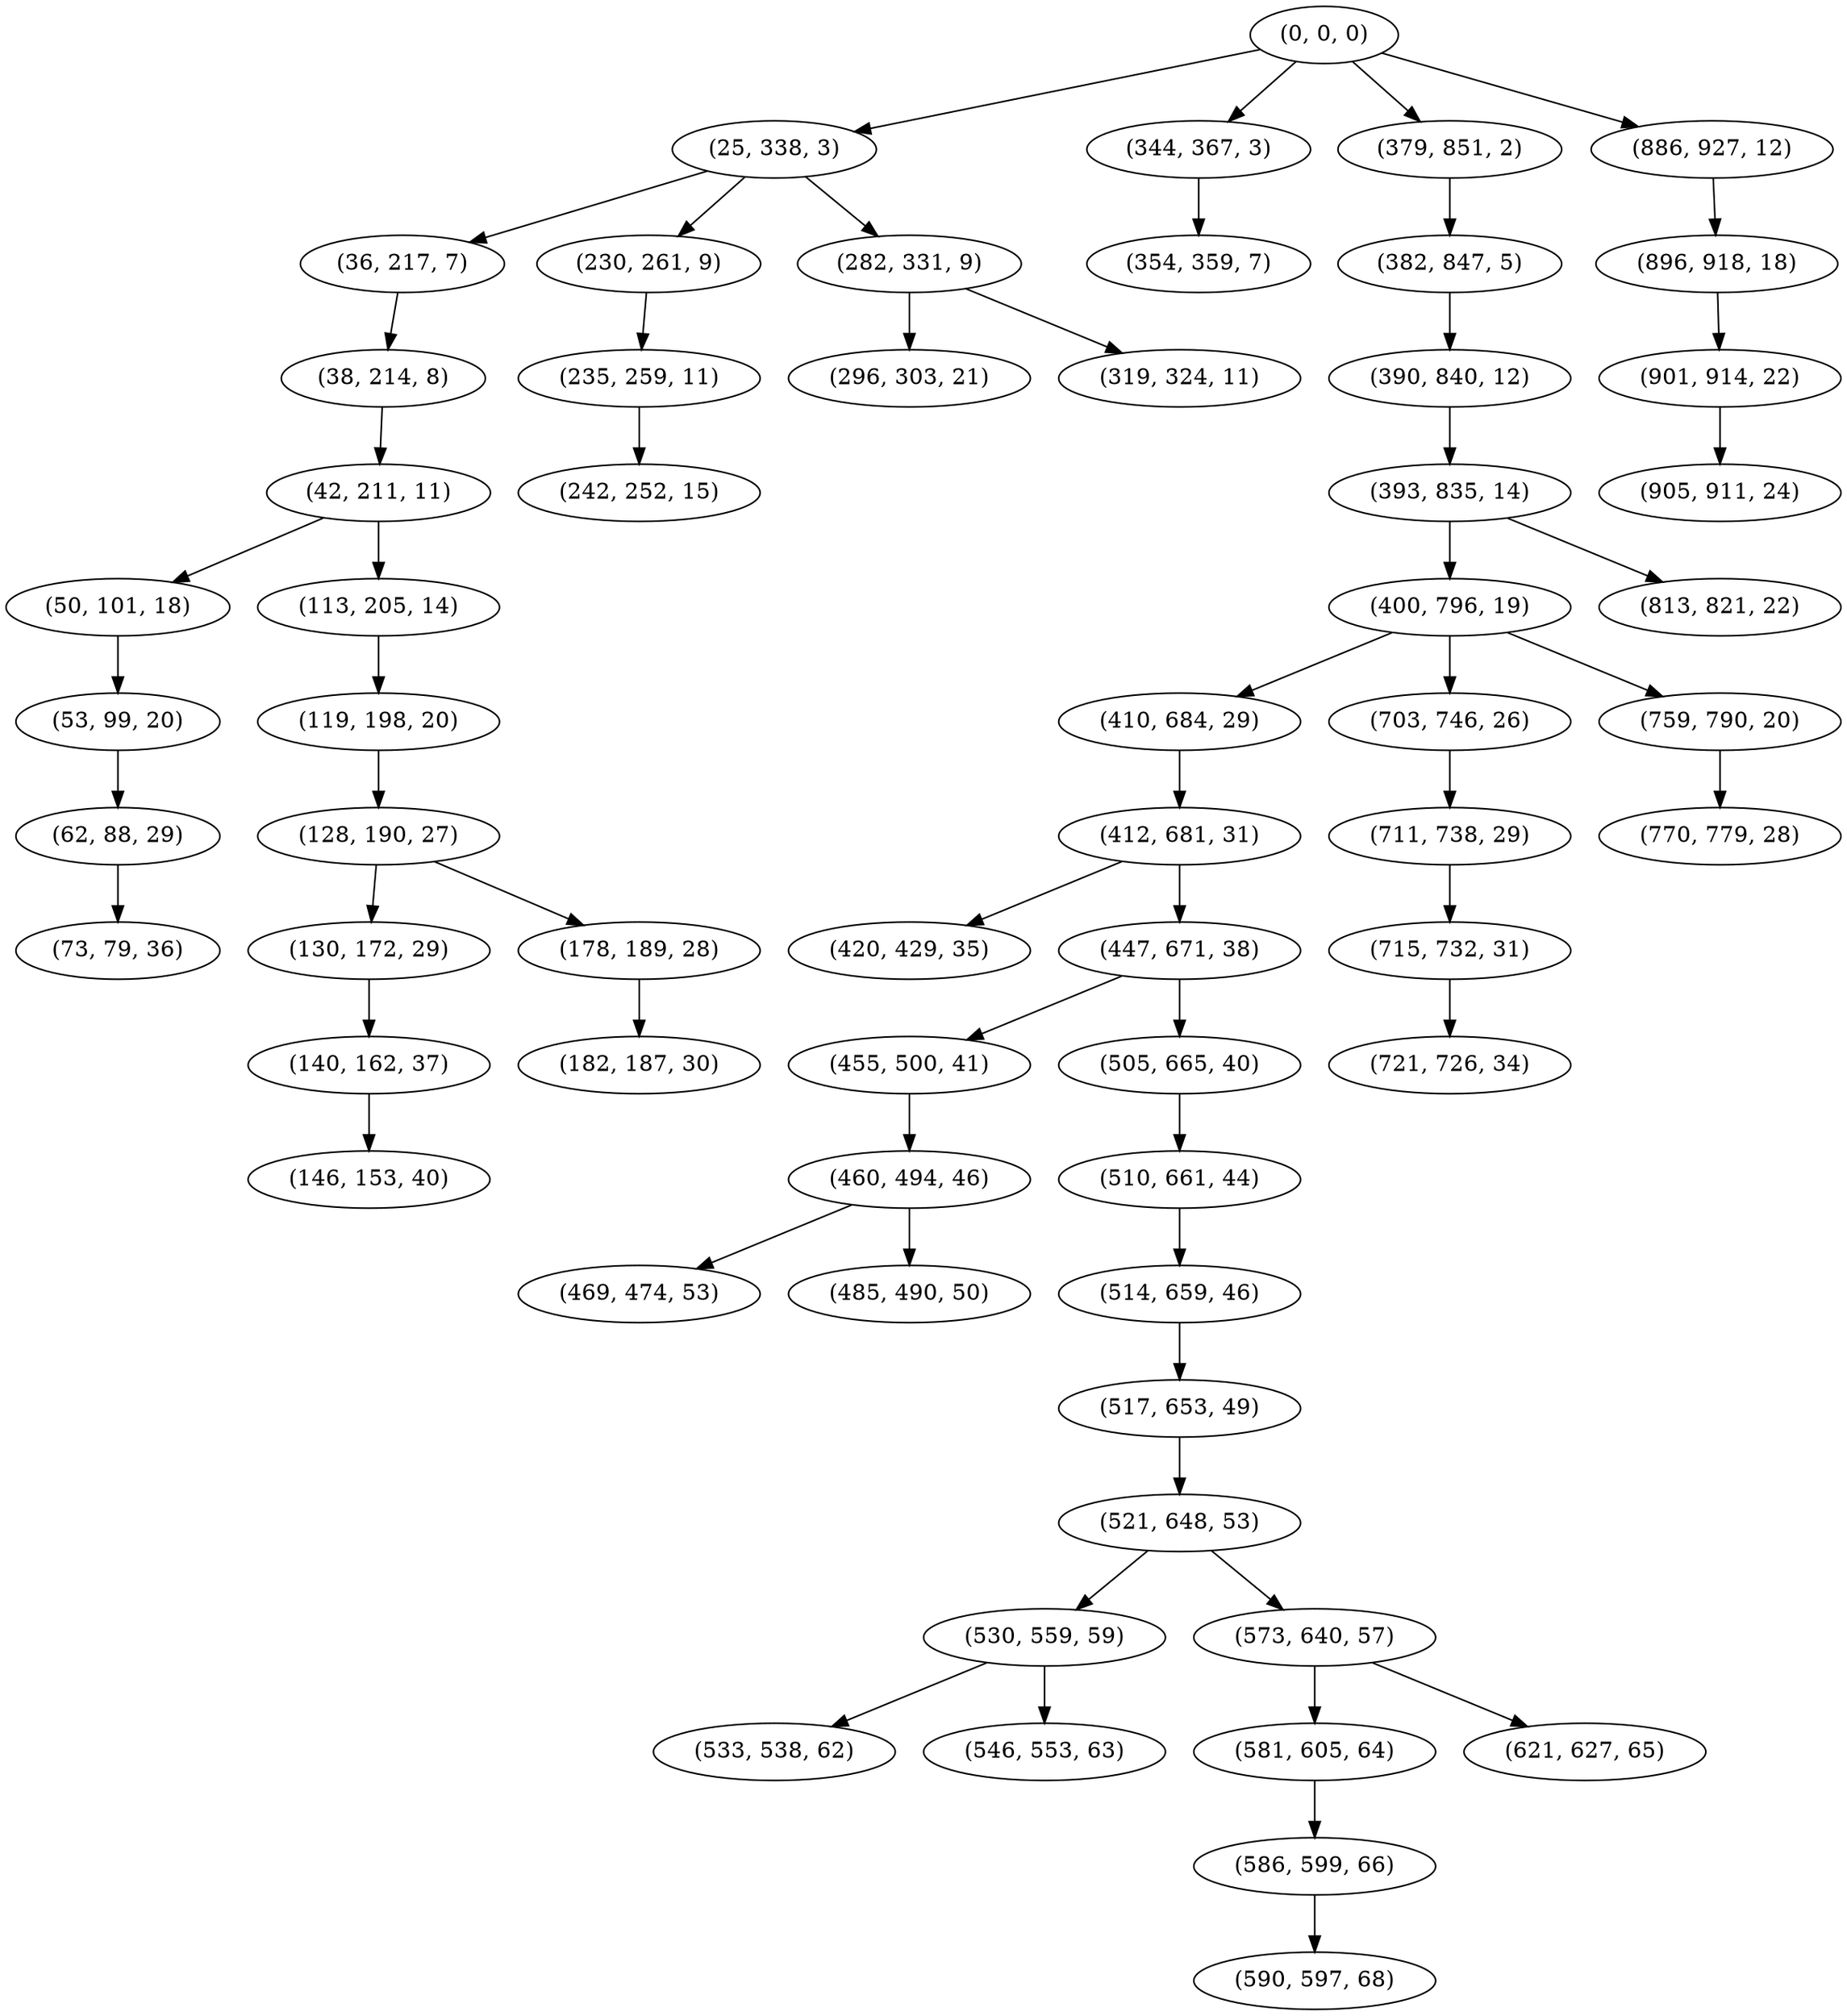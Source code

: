 digraph tree {
    "(0, 0, 0)";
    "(25, 338, 3)";
    "(36, 217, 7)";
    "(38, 214, 8)";
    "(42, 211, 11)";
    "(50, 101, 18)";
    "(53, 99, 20)";
    "(62, 88, 29)";
    "(73, 79, 36)";
    "(113, 205, 14)";
    "(119, 198, 20)";
    "(128, 190, 27)";
    "(130, 172, 29)";
    "(140, 162, 37)";
    "(146, 153, 40)";
    "(178, 189, 28)";
    "(182, 187, 30)";
    "(230, 261, 9)";
    "(235, 259, 11)";
    "(242, 252, 15)";
    "(282, 331, 9)";
    "(296, 303, 21)";
    "(319, 324, 11)";
    "(344, 367, 3)";
    "(354, 359, 7)";
    "(379, 851, 2)";
    "(382, 847, 5)";
    "(390, 840, 12)";
    "(393, 835, 14)";
    "(400, 796, 19)";
    "(410, 684, 29)";
    "(412, 681, 31)";
    "(420, 429, 35)";
    "(447, 671, 38)";
    "(455, 500, 41)";
    "(460, 494, 46)";
    "(469, 474, 53)";
    "(485, 490, 50)";
    "(505, 665, 40)";
    "(510, 661, 44)";
    "(514, 659, 46)";
    "(517, 653, 49)";
    "(521, 648, 53)";
    "(530, 559, 59)";
    "(533, 538, 62)";
    "(546, 553, 63)";
    "(573, 640, 57)";
    "(581, 605, 64)";
    "(586, 599, 66)";
    "(590, 597, 68)";
    "(621, 627, 65)";
    "(703, 746, 26)";
    "(711, 738, 29)";
    "(715, 732, 31)";
    "(721, 726, 34)";
    "(759, 790, 20)";
    "(770, 779, 28)";
    "(813, 821, 22)";
    "(886, 927, 12)";
    "(896, 918, 18)";
    "(901, 914, 22)";
    "(905, 911, 24)";
    "(0, 0, 0)" -> "(25, 338, 3)";
    "(0, 0, 0)" -> "(344, 367, 3)";
    "(0, 0, 0)" -> "(379, 851, 2)";
    "(0, 0, 0)" -> "(886, 927, 12)";
    "(25, 338, 3)" -> "(36, 217, 7)";
    "(25, 338, 3)" -> "(230, 261, 9)";
    "(25, 338, 3)" -> "(282, 331, 9)";
    "(36, 217, 7)" -> "(38, 214, 8)";
    "(38, 214, 8)" -> "(42, 211, 11)";
    "(42, 211, 11)" -> "(50, 101, 18)";
    "(42, 211, 11)" -> "(113, 205, 14)";
    "(50, 101, 18)" -> "(53, 99, 20)";
    "(53, 99, 20)" -> "(62, 88, 29)";
    "(62, 88, 29)" -> "(73, 79, 36)";
    "(113, 205, 14)" -> "(119, 198, 20)";
    "(119, 198, 20)" -> "(128, 190, 27)";
    "(128, 190, 27)" -> "(130, 172, 29)";
    "(128, 190, 27)" -> "(178, 189, 28)";
    "(130, 172, 29)" -> "(140, 162, 37)";
    "(140, 162, 37)" -> "(146, 153, 40)";
    "(178, 189, 28)" -> "(182, 187, 30)";
    "(230, 261, 9)" -> "(235, 259, 11)";
    "(235, 259, 11)" -> "(242, 252, 15)";
    "(282, 331, 9)" -> "(296, 303, 21)";
    "(282, 331, 9)" -> "(319, 324, 11)";
    "(344, 367, 3)" -> "(354, 359, 7)";
    "(379, 851, 2)" -> "(382, 847, 5)";
    "(382, 847, 5)" -> "(390, 840, 12)";
    "(390, 840, 12)" -> "(393, 835, 14)";
    "(393, 835, 14)" -> "(400, 796, 19)";
    "(393, 835, 14)" -> "(813, 821, 22)";
    "(400, 796, 19)" -> "(410, 684, 29)";
    "(400, 796, 19)" -> "(703, 746, 26)";
    "(400, 796, 19)" -> "(759, 790, 20)";
    "(410, 684, 29)" -> "(412, 681, 31)";
    "(412, 681, 31)" -> "(420, 429, 35)";
    "(412, 681, 31)" -> "(447, 671, 38)";
    "(447, 671, 38)" -> "(455, 500, 41)";
    "(447, 671, 38)" -> "(505, 665, 40)";
    "(455, 500, 41)" -> "(460, 494, 46)";
    "(460, 494, 46)" -> "(469, 474, 53)";
    "(460, 494, 46)" -> "(485, 490, 50)";
    "(505, 665, 40)" -> "(510, 661, 44)";
    "(510, 661, 44)" -> "(514, 659, 46)";
    "(514, 659, 46)" -> "(517, 653, 49)";
    "(517, 653, 49)" -> "(521, 648, 53)";
    "(521, 648, 53)" -> "(530, 559, 59)";
    "(521, 648, 53)" -> "(573, 640, 57)";
    "(530, 559, 59)" -> "(533, 538, 62)";
    "(530, 559, 59)" -> "(546, 553, 63)";
    "(573, 640, 57)" -> "(581, 605, 64)";
    "(573, 640, 57)" -> "(621, 627, 65)";
    "(581, 605, 64)" -> "(586, 599, 66)";
    "(586, 599, 66)" -> "(590, 597, 68)";
    "(703, 746, 26)" -> "(711, 738, 29)";
    "(711, 738, 29)" -> "(715, 732, 31)";
    "(715, 732, 31)" -> "(721, 726, 34)";
    "(759, 790, 20)" -> "(770, 779, 28)";
    "(886, 927, 12)" -> "(896, 918, 18)";
    "(896, 918, 18)" -> "(901, 914, 22)";
    "(901, 914, 22)" -> "(905, 911, 24)";
}
